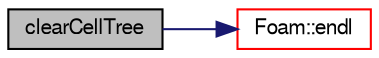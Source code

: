 digraph "clearCellTree"
{
  bgcolor="transparent";
  edge [fontname="FreeSans",fontsize="10",labelfontname="FreeSans",labelfontsize="10"];
  node [fontname="FreeSans",fontsize="10",shape=record];
  rankdir="LR";
  Node27825 [label="clearCellTree",height=0.2,width=0.4,color="black", fillcolor="grey75", style="filled", fontcolor="black"];
  Node27825 -> Node27826 [color="midnightblue",fontsize="10",style="solid",fontname="FreeSans"];
  Node27826 [label="Foam::endl",height=0.2,width=0.4,color="red",URL="$a21124.html#a2db8fe02a0d3909e9351bb4275b23ce4",tooltip="Add newline and flush stream. "];
}
